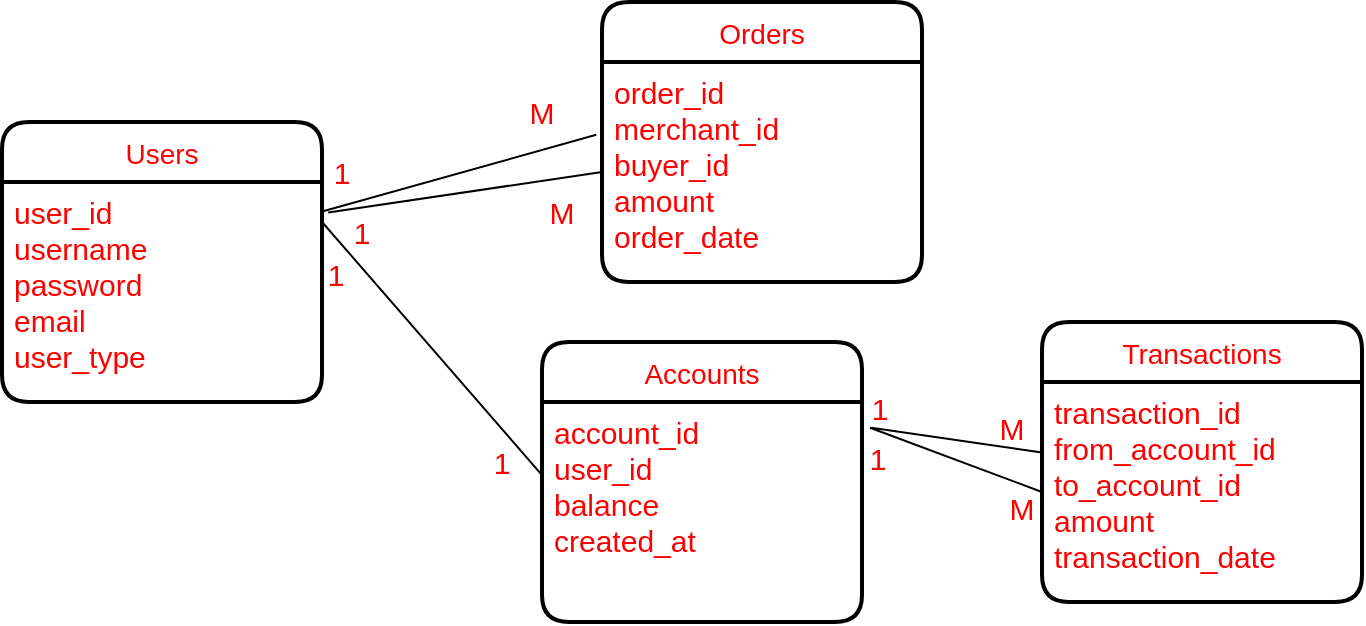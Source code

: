 <mxfile>
    <diagram id="ulh8K6jCt4z24TxIr9AC" name="Page-2">
        <mxGraphModel dx="414" dy="280" grid="1" gridSize="10" guides="1" tooltips="1" connect="1" arrows="1" fold="1" page="1" pageScale="1" pageWidth="850" pageHeight="1100" math="0" shadow="0">
            <root>
                <mxCell id="0"/>
                <mxCell id="1" parent="0"/>
                <mxCell id="yxVfyvVakdwUZtZZ-cik-14" value="Users" style="swimlane;childLayout=stackLayout;horizontal=1;startSize=30;horizontalStack=0;rounded=1;fontSize=14;fontStyle=0;strokeWidth=2;resizeParent=0;resizeLast=1;shadow=0;dashed=0;align=center;fontColor=#FF0000;" vertex="1" parent="1">
                    <mxGeometry x="40" y="70" width="160" height="140" as="geometry"/>
                </mxCell>
                <mxCell id="yxVfyvVakdwUZtZZ-cik-15" value="user_id&#10;username&#10;password&#10;email&#10;user_type" style="align=left;strokeColor=none;fillColor=none;spacingLeft=4;fontSize=15;verticalAlign=top;resizable=0;rotatable=0;part=1;fontColor=#FF0000;" vertex="1" parent="yxVfyvVakdwUZtZZ-cik-14">
                    <mxGeometry y="30" width="160" height="110" as="geometry"/>
                </mxCell>
                <mxCell id="maifmBWBMHOGJy0tBZYN-1" value="Accounts" style="swimlane;childLayout=stackLayout;horizontal=1;startSize=30;horizontalStack=0;rounded=1;fontSize=14;fontStyle=0;strokeWidth=2;resizeParent=0;resizeLast=1;shadow=0;dashed=0;align=center;fontColor=#FF0000;" vertex="1" parent="1">
                    <mxGeometry x="310" y="180" width="160" height="140" as="geometry"/>
                </mxCell>
                <mxCell id="maifmBWBMHOGJy0tBZYN-2" value="account_id&#10;user_id&#10;balance&#10;created_at&#10;" style="align=left;strokeColor=none;fillColor=none;spacingLeft=4;fontSize=15;verticalAlign=top;resizable=0;rotatable=0;part=1;fontColor=#FF0000;" vertex="1" parent="maifmBWBMHOGJy0tBZYN-1">
                    <mxGeometry y="30" width="160" height="110" as="geometry"/>
                </mxCell>
                <mxCell id="tqGMgvcC2-SPl3S--OMa-1" value="Transactions" style="swimlane;childLayout=stackLayout;horizontal=1;startSize=30;horizontalStack=0;rounded=1;fontSize=14;fontStyle=0;strokeWidth=2;resizeParent=0;resizeLast=1;shadow=0;dashed=0;align=center;fontColor=#FF0000;" vertex="1" parent="1">
                    <mxGeometry x="560" y="170" width="160" height="140" as="geometry"/>
                </mxCell>
                <mxCell id="tqGMgvcC2-SPl3S--OMa-2" value="transaction_id&#10;from_account_id&#10;to_account_id&#10;amount&#10;transaction_date&#10;&#10;" style="align=left;strokeColor=none;fillColor=none;spacingLeft=4;fontSize=15;verticalAlign=top;resizable=0;rotatable=0;part=1;fontColor=#FF0000;" vertex="1" parent="tqGMgvcC2-SPl3S--OMa-1">
                    <mxGeometry y="30" width="160" height="110" as="geometry"/>
                </mxCell>
                <mxCell id="tqGMgvcC2-SPl3S--OMa-3" value="Orders" style="swimlane;childLayout=stackLayout;horizontal=1;startSize=30;horizontalStack=0;rounded=1;fontSize=14;fontStyle=0;strokeWidth=2;resizeParent=0;resizeLast=1;shadow=0;dashed=0;align=center;fontColor=#FF0000;" vertex="1" parent="1">
                    <mxGeometry x="340" y="10" width="160" height="140" as="geometry"/>
                </mxCell>
                <mxCell id="tqGMgvcC2-SPl3S--OMa-4" value="order_id&#10;merchant_id&#10;buyer_id&#10;amount&#10;order_date" style="align=left;strokeColor=none;fillColor=none;spacingLeft=4;fontSize=15;verticalAlign=top;resizable=0;rotatable=0;part=1;fontColor=#FF0000;" vertex="1" parent="tqGMgvcC2-SPl3S--OMa-3">
                    <mxGeometry y="30" width="160" height="110" as="geometry"/>
                </mxCell>
                <mxCell id="74avNXLz6Qa-p2GN-K4L-5" value="" style="endArrow=none;html=1;fontSize=15;fontColor=#FF0000;entryX=-0.018;entryY=0.331;entryDx=0;entryDy=0;exitX=1.006;exitY=0.132;exitDx=0;exitDy=0;exitPerimeter=0;entryPerimeter=0;" edge="1" parent="1" source="yxVfyvVakdwUZtZZ-cik-15" target="tqGMgvcC2-SPl3S--OMa-4">
                    <mxGeometry width="50" height="50" relative="1" as="geometry">
                        <mxPoint x="250" y="150" as="sourcePoint"/>
                        <mxPoint x="300" y="100" as="targetPoint"/>
                    </mxGeometry>
                </mxCell>
                <mxCell id="74avNXLz6Qa-p2GN-K4L-6" value="1" style="text;html=1;strokeColor=none;fillColor=none;align=center;verticalAlign=middle;whiteSpace=wrap;rounded=0;fontSize=15;fontColor=#FF0000;" vertex="1" parent="1">
                    <mxGeometry x="180" y="80" width="60" height="30" as="geometry"/>
                </mxCell>
                <mxCell id="74avNXLz6Qa-p2GN-K4L-7" value="M" style="text;html=1;strokeColor=none;fillColor=none;align=center;verticalAlign=middle;whiteSpace=wrap;rounded=0;fontSize=15;fontColor=#FF0000;" vertex="1" parent="1">
                    <mxGeometry x="280" y="50" width="60" height="30" as="geometry"/>
                </mxCell>
                <mxCell id="74avNXLz6Qa-p2GN-K4L-8" value="" style="endArrow=none;html=1;fontSize=15;fontColor=#FF0000;entryX=0;entryY=0.5;entryDx=0;entryDy=0;exitX=0.385;exitY=1.176;exitDx=0;exitDy=0;exitPerimeter=0;" edge="1" parent="1" source="74avNXLz6Qa-p2GN-K4L-6" target="tqGMgvcC2-SPl3S--OMa-4">
                    <mxGeometry width="50" height="50" relative="1" as="geometry">
                        <mxPoint x="250" y="150" as="sourcePoint"/>
                        <mxPoint x="300" y="100" as="targetPoint"/>
                    </mxGeometry>
                </mxCell>
                <mxCell id="74avNXLz6Qa-p2GN-K4L-9" value="M" style="text;html=1;strokeColor=none;fillColor=none;align=center;verticalAlign=middle;whiteSpace=wrap;rounded=0;fontSize=15;fontColor=#FF0000;" vertex="1" parent="1">
                    <mxGeometry x="290" y="100" width="60" height="30" as="geometry"/>
                </mxCell>
                <mxCell id="74avNXLz6Qa-p2GN-K4L-10" value="1" style="text;html=1;strokeColor=none;fillColor=none;align=center;verticalAlign=middle;whiteSpace=wrap;rounded=0;fontSize=15;fontColor=#FF0000;" vertex="1" parent="1">
                    <mxGeometry x="190" y="110" width="60" height="30" as="geometry"/>
                </mxCell>
                <mxCell id="74avNXLz6Qa-p2GN-K4L-11" value="" style="endArrow=none;html=1;fontSize=15;fontColor=#FF0000;entryX=0;entryY=0.332;entryDx=0;entryDy=0;entryPerimeter=0;exitX=0.167;exitY=0.333;exitDx=0;exitDy=0;exitPerimeter=0;" edge="1" parent="1" source="74avNXLz6Qa-p2GN-K4L-10" target="maifmBWBMHOGJy0tBZYN-2">
                    <mxGeometry width="50" height="50" relative="1" as="geometry">
                        <mxPoint x="250" y="170" as="sourcePoint"/>
                        <mxPoint x="300" y="120" as="targetPoint"/>
                    </mxGeometry>
                </mxCell>
                <mxCell id="74avNXLz6Qa-p2GN-K4L-12" value="1" style="text;html=1;strokeColor=none;fillColor=none;align=center;verticalAlign=middle;whiteSpace=wrap;rounded=0;fontSize=15;fontColor=#FF0000;" vertex="1" parent="1">
                    <mxGeometry x="177" y="131" width="60" height="30" as="geometry"/>
                </mxCell>
                <mxCell id="74avNXLz6Qa-p2GN-K4L-14" value="1" style="text;html=1;strokeColor=none;fillColor=none;align=center;verticalAlign=middle;whiteSpace=wrap;rounded=0;fontSize=15;fontColor=#FF0000;" vertex="1" parent="1">
                    <mxGeometry x="260" y="225" width="60" height="30" as="geometry"/>
                </mxCell>
                <mxCell id="74avNXLz6Qa-p2GN-K4L-19" value="" style="endArrow=none;html=1;fontSize=15;fontColor=#FF0000;entryX=0.005;entryY=0.322;entryDx=0;entryDy=0;entryPerimeter=0;exitX=1.029;exitY=0.117;exitDx=0;exitDy=0;exitPerimeter=0;" edge="1" parent="1" source="maifmBWBMHOGJy0tBZYN-2" target="tqGMgvcC2-SPl3S--OMa-2">
                    <mxGeometry width="50" height="50" relative="1" as="geometry">
                        <mxPoint x="440" y="220" as="sourcePoint"/>
                        <mxPoint x="490" y="170" as="targetPoint"/>
                    </mxGeometry>
                </mxCell>
                <mxCell id="74avNXLz6Qa-p2GN-K4L-20" value="M" style="text;html=1;strokeColor=none;fillColor=none;align=center;verticalAlign=middle;whiteSpace=wrap;rounded=0;fontSize=15;fontColor=#FF0000;" vertex="1" parent="1">
                    <mxGeometry x="515" y="208" width="60" height="30" as="geometry"/>
                </mxCell>
                <mxCell id="74avNXLz6Qa-p2GN-K4L-21" value="1" style="text;html=1;strokeColor=none;fillColor=none;align=center;verticalAlign=middle;whiteSpace=wrap;rounded=0;fontSize=15;fontColor=#FF0000;" vertex="1" parent="1">
                    <mxGeometry x="449" y="198" width="60" height="30" as="geometry"/>
                </mxCell>
                <mxCell id="74avNXLz6Qa-p2GN-K4L-22" value="" style="endArrow=none;html=1;fontSize=15;fontColor=#FF0000;entryX=0;entryY=0.5;entryDx=0;entryDy=0;exitX=1.025;exitY=0.117;exitDx=0;exitDy=0;exitPerimeter=0;" edge="1" parent="1" source="maifmBWBMHOGJy0tBZYN-2" target="tqGMgvcC2-SPl3S--OMa-2">
                    <mxGeometry width="50" height="50" relative="1" as="geometry">
                        <mxPoint x="479" y="230" as="sourcePoint"/>
                        <mxPoint x="490" y="170" as="targetPoint"/>
                    </mxGeometry>
                </mxCell>
                <mxCell id="74avNXLz6Qa-p2GN-K4L-23" value="M" style="text;html=1;strokeColor=none;fillColor=none;align=center;verticalAlign=middle;whiteSpace=wrap;rounded=0;fontSize=15;fontColor=#FF0000;" vertex="1" parent="1">
                    <mxGeometry x="520" y="248" width="60" height="30" as="geometry"/>
                </mxCell>
                <mxCell id="74avNXLz6Qa-p2GN-K4L-24" value="1" style="text;html=1;strokeColor=none;fillColor=none;align=center;verticalAlign=middle;whiteSpace=wrap;rounded=0;fontSize=15;fontColor=#FF0000;" vertex="1" parent="1">
                    <mxGeometry x="448" y="223" width="60" height="30" as="geometry"/>
                </mxCell>
            </root>
        </mxGraphModel>
    </diagram>
</mxfile>